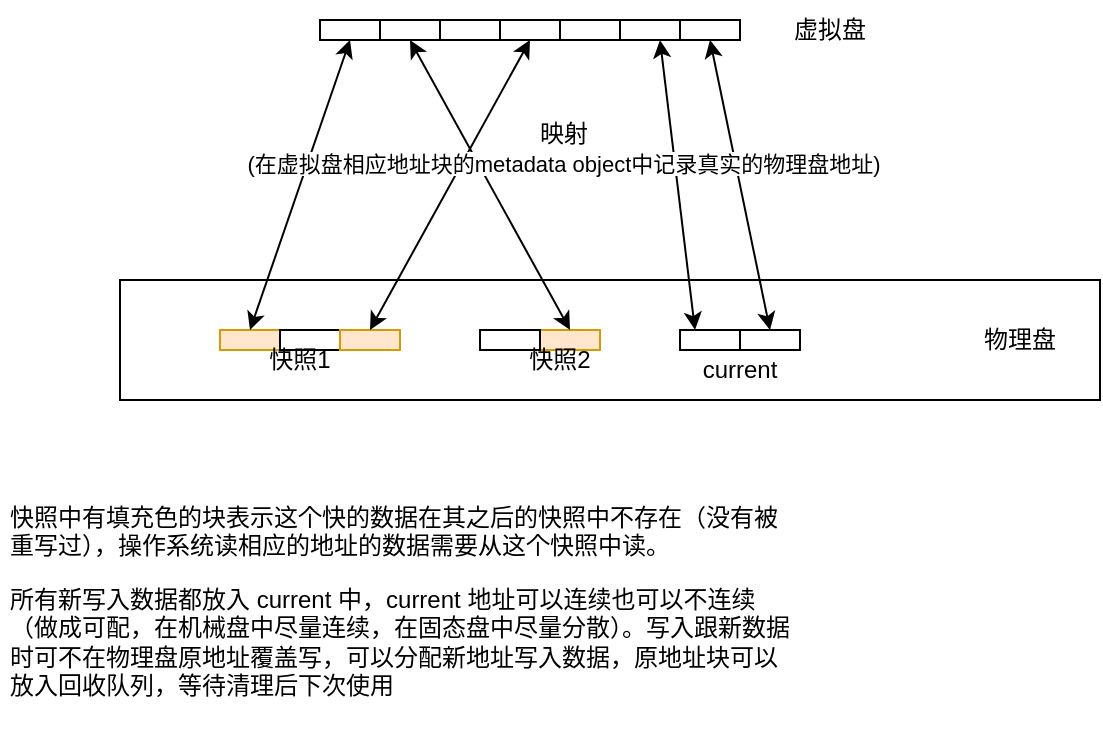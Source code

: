 <mxfile version="22.1.16" type="github">
  <diagram name="Page-1" id="1MacSpnjdExfvi9jZ2bh">
    <mxGraphModel dx="1434" dy="746" grid="1" gridSize="10" guides="1" tooltips="1" connect="1" arrows="1" fold="1" page="1" pageScale="1" pageWidth="850" pageHeight="1100" math="0" shadow="0">
      <root>
        <mxCell id="0" />
        <mxCell id="1" parent="0" />
        <mxCell id="ID7q86AHAUe3RgHlWkNv-1" value="" style="rounded=0;whiteSpace=wrap;html=1;" vertex="1" parent="1">
          <mxGeometry x="130" y="350" width="490" height="60" as="geometry" />
        </mxCell>
        <mxCell id="ID7q86AHAUe3RgHlWkNv-5" value="" style="rounded=0;whiteSpace=wrap;html=1;" vertex="1" parent="1">
          <mxGeometry x="230" y="220" width="30" height="10" as="geometry" />
        </mxCell>
        <mxCell id="ID7q86AHAUe3RgHlWkNv-6" value="" style="rounded=0;whiteSpace=wrap;html=1;" vertex="1" parent="1">
          <mxGeometry x="260" y="220" width="30" height="10" as="geometry" />
        </mxCell>
        <mxCell id="ID7q86AHAUe3RgHlWkNv-7" value="" style="rounded=0;whiteSpace=wrap;html=1;" vertex="1" parent="1">
          <mxGeometry x="290" y="220" width="30" height="10" as="geometry" />
        </mxCell>
        <mxCell id="ID7q86AHAUe3RgHlWkNv-8" value="" style="rounded=0;whiteSpace=wrap;html=1;" vertex="1" parent="1">
          <mxGeometry x="320" y="220" width="30" height="10" as="geometry" />
        </mxCell>
        <mxCell id="ID7q86AHAUe3RgHlWkNv-9" value="" style="rounded=0;whiteSpace=wrap;html=1;" vertex="1" parent="1">
          <mxGeometry x="350" y="220" width="30" height="10" as="geometry" />
        </mxCell>
        <mxCell id="ID7q86AHAUe3RgHlWkNv-10" value="" style="rounded=0;whiteSpace=wrap;html=1;" vertex="1" parent="1">
          <mxGeometry x="380" y="220" width="30" height="10" as="geometry" />
        </mxCell>
        <mxCell id="ID7q86AHAUe3RgHlWkNv-11" value="" style="rounded=0;whiteSpace=wrap;html=1;" vertex="1" parent="1">
          <mxGeometry x="410" y="220" width="30" height="10" as="geometry" />
        </mxCell>
        <mxCell id="ID7q86AHAUe3RgHlWkNv-13" value="" style="rounded=0;whiteSpace=wrap;html=1;fillColor=#ffe6cc;strokeColor=#d79b00;" vertex="1" parent="1">
          <mxGeometry x="180" y="375" width="30" height="10" as="geometry" />
        </mxCell>
        <mxCell id="ID7q86AHAUe3RgHlWkNv-14" value="" style="rounded=0;whiteSpace=wrap;html=1;" vertex="1" parent="1">
          <mxGeometry x="210" y="375" width="30" height="10" as="geometry" />
        </mxCell>
        <mxCell id="ID7q86AHAUe3RgHlWkNv-15" value="" style="rounded=0;whiteSpace=wrap;html=1;fillColor=#ffe6cc;strokeColor=#d79b00;" vertex="1" parent="1">
          <mxGeometry x="240" y="375" width="30" height="10" as="geometry" />
        </mxCell>
        <mxCell id="ID7q86AHAUe3RgHlWkNv-16" value="" style="rounded=0;whiteSpace=wrap;html=1;fillColor=#ffe6cc;strokeColor=#d79b00;" vertex="1" parent="1">
          <mxGeometry x="340" y="375" width="30" height="10" as="geometry" />
        </mxCell>
        <mxCell id="ID7q86AHAUe3RgHlWkNv-18" value="" style="rounded=0;whiteSpace=wrap;html=1;" vertex="1" parent="1">
          <mxGeometry x="310" y="375" width="30" height="10" as="geometry" />
        </mxCell>
        <mxCell id="ID7q86AHAUe3RgHlWkNv-19" value="" style="rounded=0;whiteSpace=wrap;html=1;" vertex="1" parent="1">
          <mxGeometry x="410" y="375" width="30" height="10" as="geometry" />
        </mxCell>
        <mxCell id="ID7q86AHAUe3RgHlWkNv-20" value="" style="rounded=0;whiteSpace=wrap;html=1;" vertex="1" parent="1">
          <mxGeometry x="440" y="375" width="30" height="10" as="geometry" />
        </mxCell>
        <mxCell id="ID7q86AHAUe3RgHlWkNv-21" value="" style="endArrow=classic;startArrow=classic;html=1;rounded=0;entryX=0.5;entryY=1;entryDx=0;entryDy=0;exitX=0.5;exitY=0;exitDx=0;exitDy=0;" edge="1" parent="1" source="ID7q86AHAUe3RgHlWkNv-13" target="ID7q86AHAUe3RgHlWkNv-5">
          <mxGeometry width="50" height="50" relative="1" as="geometry">
            <mxPoint x="400" y="410" as="sourcePoint" />
            <mxPoint x="450" y="360" as="targetPoint" />
          </mxGeometry>
        </mxCell>
        <mxCell id="ID7q86AHAUe3RgHlWkNv-22" value="" style="endArrow=classic;startArrow=classic;html=1;rounded=0;entryX=0.5;entryY=1;entryDx=0;entryDy=0;exitX=0.5;exitY=0;exitDx=0;exitDy=0;" edge="1" parent="1" source="ID7q86AHAUe3RgHlWkNv-15" target="ID7q86AHAUe3RgHlWkNv-8">
          <mxGeometry width="50" height="50" relative="1" as="geometry">
            <mxPoint x="400" y="410" as="sourcePoint" />
            <mxPoint x="450" y="360" as="targetPoint" />
          </mxGeometry>
        </mxCell>
        <mxCell id="ID7q86AHAUe3RgHlWkNv-23" value="" style="endArrow=classic;startArrow=classic;html=1;rounded=0;entryX=0.5;entryY=1;entryDx=0;entryDy=0;exitX=0.5;exitY=0;exitDx=0;exitDy=0;" edge="1" parent="1" source="ID7q86AHAUe3RgHlWkNv-16" target="ID7q86AHAUe3RgHlWkNv-6">
          <mxGeometry width="50" height="50" relative="1" as="geometry">
            <mxPoint x="400" y="410" as="sourcePoint" />
            <mxPoint x="450" y="360" as="targetPoint" />
          </mxGeometry>
        </mxCell>
        <mxCell id="ID7q86AHAUe3RgHlWkNv-24" value="" style="endArrow=classic;startArrow=classic;html=1;rounded=0;exitX=0.25;exitY=0;exitDx=0;exitDy=0;" edge="1" parent="1" source="ID7q86AHAUe3RgHlWkNv-19">
          <mxGeometry width="50" height="50" relative="1" as="geometry">
            <mxPoint x="400" y="410" as="sourcePoint" />
            <mxPoint x="400" y="230" as="targetPoint" />
          </mxGeometry>
        </mxCell>
        <mxCell id="ID7q86AHAUe3RgHlWkNv-25" value="" style="endArrow=classic;startArrow=classic;html=1;rounded=0;entryX=0.5;entryY=1;entryDx=0;entryDy=0;exitX=0.5;exitY=0;exitDx=0;exitDy=0;" edge="1" parent="1" source="ID7q86AHAUe3RgHlWkNv-20" target="ID7q86AHAUe3RgHlWkNv-11">
          <mxGeometry width="50" height="50" relative="1" as="geometry">
            <mxPoint x="400" y="410" as="sourcePoint" />
            <mxPoint x="450" y="360" as="targetPoint" />
          </mxGeometry>
        </mxCell>
        <mxCell id="ID7q86AHAUe3RgHlWkNv-26" value="快照1" style="text;html=1;strokeColor=none;fillColor=none;align=center;verticalAlign=middle;whiteSpace=wrap;rounded=0;" vertex="1" parent="1">
          <mxGeometry x="190" y="375" width="60" height="30" as="geometry" />
        </mxCell>
        <mxCell id="ID7q86AHAUe3RgHlWkNv-27" value="快照2" style="text;html=1;strokeColor=none;fillColor=none;align=center;verticalAlign=middle;whiteSpace=wrap;rounded=0;" vertex="1" parent="1">
          <mxGeometry x="320" y="375" width="60" height="30" as="geometry" />
        </mxCell>
        <mxCell id="ID7q86AHAUe3RgHlWkNv-28" value="current" style="text;html=1;strokeColor=none;fillColor=none;align=center;verticalAlign=middle;whiteSpace=wrap;rounded=0;" vertex="1" parent="1">
          <mxGeometry x="410" y="380" width="60" height="30" as="geometry" />
        </mxCell>
        <mxCell id="ID7q86AHAUe3RgHlWkNv-29" value="物理盘" style="text;html=1;strokeColor=none;fillColor=none;align=center;verticalAlign=middle;whiteSpace=wrap;rounded=0;" vertex="1" parent="1">
          <mxGeometry x="550" y="365" width="60" height="30" as="geometry" />
        </mxCell>
        <mxCell id="ID7q86AHAUe3RgHlWkNv-30" value="虚拟盘" style="text;html=1;strokeColor=none;fillColor=none;align=center;verticalAlign=middle;whiteSpace=wrap;rounded=0;" vertex="1" parent="1">
          <mxGeometry x="460" y="210" width="50" height="30" as="geometry" />
        </mxCell>
        <mxCell id="ID7q86AHAUe3RgHlWkNv-31" value="&lt;p&gt;&lt;font style=&quot;font-size: 12px;&quot;&gt;快照中有填充色的块表示这个快的数据在其之后的快照中不存在（没有被重写过），操作系统读相应的地址的数据需要从这个快照中读。&lt;/font&gt;&lt;/p&gt;&lt;p&gt;所有新写入数据都放入 current 中，current 地址可以连续也可以不连续（做成可配，在机械盘中尽量连续，在固态盘中尽量分散）。写入跟新数据时可不在物理盘原地址覆盖写，可以分配新地址写入数据，原地址块可以放入回收队列，等待清理后下次使用&lt;/p&gt;" style="text;html=1;strokeColor=none;fillColor=none;spacing=5;spacingTop=-20;whiteSpace=wrap;overflow=hidden;rounded=0;" vertex="1" parent="1">
          <mxGeometry x="70" y="460" width="400" height="120" as="geometry" />
        </mxCell>
        <mxCell id="ID7q86AHAUe3RgHlWkNv-33" value="映射&lt;br style=&quot;border-color: var(--border-color); font-size: 11px;&quot;&gt;&lt;span style=&quot;font-size: 11px; background-color: rgb(255, 255, 255);&quot;&gt;(在虚拟盘相应地址块的&lt;/span&gt;&lt;span style=&quot;font-size: 11px; background-color: rgb(255, 255, 255);&quot;&gt;metadata object中&lt;/span&gt;&lt;span style=&quot;font-size: 11px; background-color: rgb(255, 255, 255);&quot;&gt;记录真实的物&lt;/span&gt;&lt;span style=&quot;font-size: 11px; background-color: rgb(255, 255, 255);&quot;&gt;理盘地址)&lt;/span&gt;" style="text;html=1;strokeColor=none;fillColor=none;align=center;verticalAlign=middle;whiteSpace=wrap;rounded=0;" vertex="1" parent="1">
          <mxGeometry x="184" y="269" width="336" height="30" as="geometry" />
        </mxCell>
      </root>
    </mxGraphModel>
  </diagram>
</mxfile>
